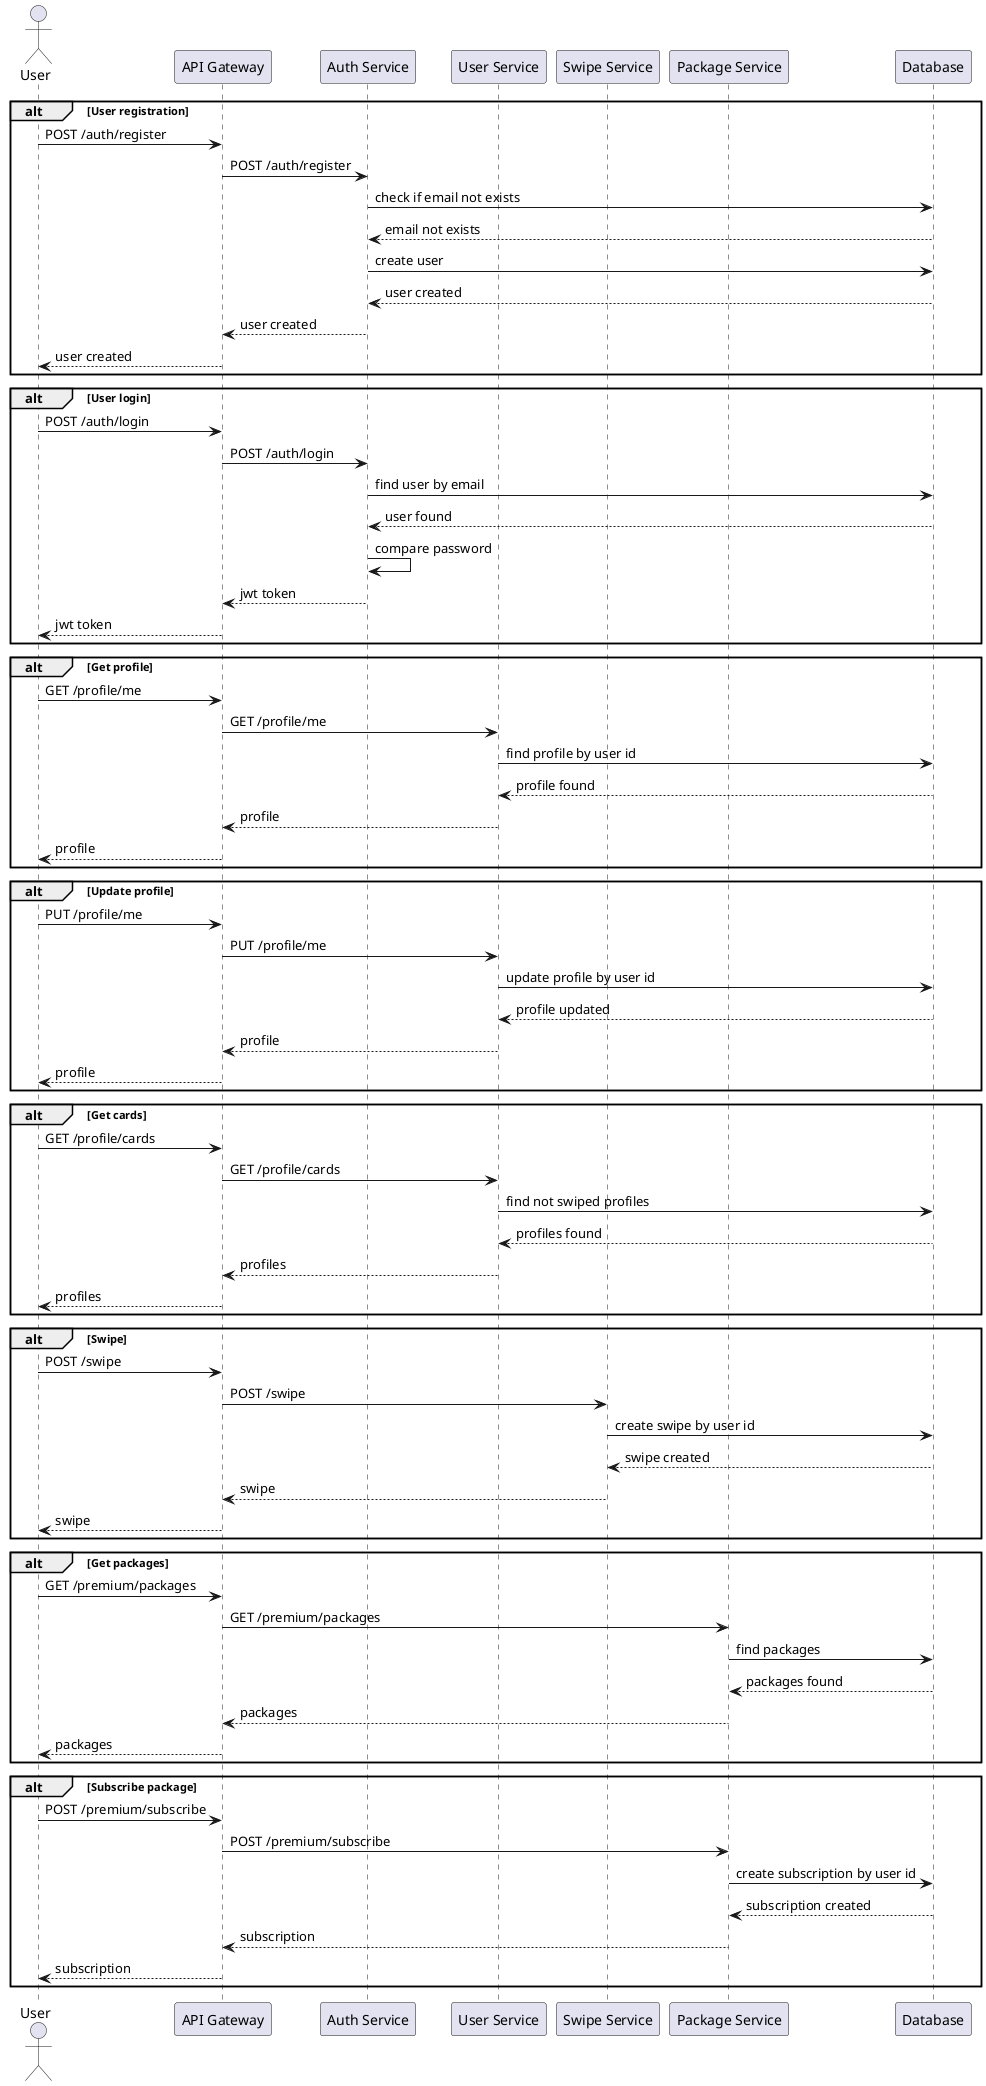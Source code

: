 @startuml
actor User
participant APIGateway as "API Gateway"
participant AuthService as "Auth Service"
participant UserService as "User Service"
participant SwipeService as "Swipe Service"
participant PackageService as "Package Service"
participant Database

alt User registration
  User -> APIGateway: POST /auth/register
  APIGateway -> AuthService: POST /auth/register
  AuthService -> Database: check if email not exists
  Database --> AuthService: email not exists
  AuthService -> Database: create user
  Database --> AuthService: user created
  AuthService --> APIGateway: user created
  APIGateway --> User: user created
end

alt User login
  User -> APIGateway: POST /auth/login
  APIGateway -> AuthService: POST /auth/login
  AuthService -> Database: find user by email
  Database --> AuthService: user found
  AuthService -> AuthService: compare password
  AuthService --> APIGateway: jwt token
  APIGateway --> User: jwt token
end

alt Get profile
  User -> APIGateway: GET /profile/me
  APIGateway -> UserService: GET /profile/me
  UserService -> Database: find profile by user id
  Database --> UserService: profile found
  UserService --> APIGateway: profile
  APIGateway --> User: profile
end

alt Update profile
  User -> APIGateway: PUT /profile/me
  APIGateway -> UserService: PUT /profile/me
  UserService -> Database: update profile by user id
  Database --> UserService: profile updated
  UserService --> APIGateway: profile
  APIGateway --> User: profile
end

alt Get cards
  User -> APIGateway: GET /profile/cards
  APIGateway -> UserService: GET /profile/cards
  UserService -> Database: find not swiped profiles
  Database --> UserService: profiles found
  UserService --> APIGateway: profiles
  APIGateway --> User: profiles
end

alt Swipe
  User -> APIGateway: POST /swipe
  APIGateway -> SwipeService: POST /swipe
  SwipeService -> Database: create swipe by user id
  Database --> SwipeService: swipe created
  SwipeService --> APIGateway: swipe
  APIGateway --> User: swipe
end

alt Get packages
  User -> APIGateway: GET /premium/packages
  APIGateway -> PackageService: GET /premium/packages
  PackageService -> Database: find packages
  Database --> PackageService: packages found
  PackageService --> APIGateway: packages
  APIGateway --> User: packages
end

alt Subscribe package
  User -> APIGateway: POST /premium/subscribe
  APIGateway -> PackageService: POST /premium/subscribe
  PackageService -> Database: create subscription by user id
  Database --> PackageService: subscription created
  PackageService --> APIGateway: subscription
  APIGateway --> User: subscription
end

@enduml
